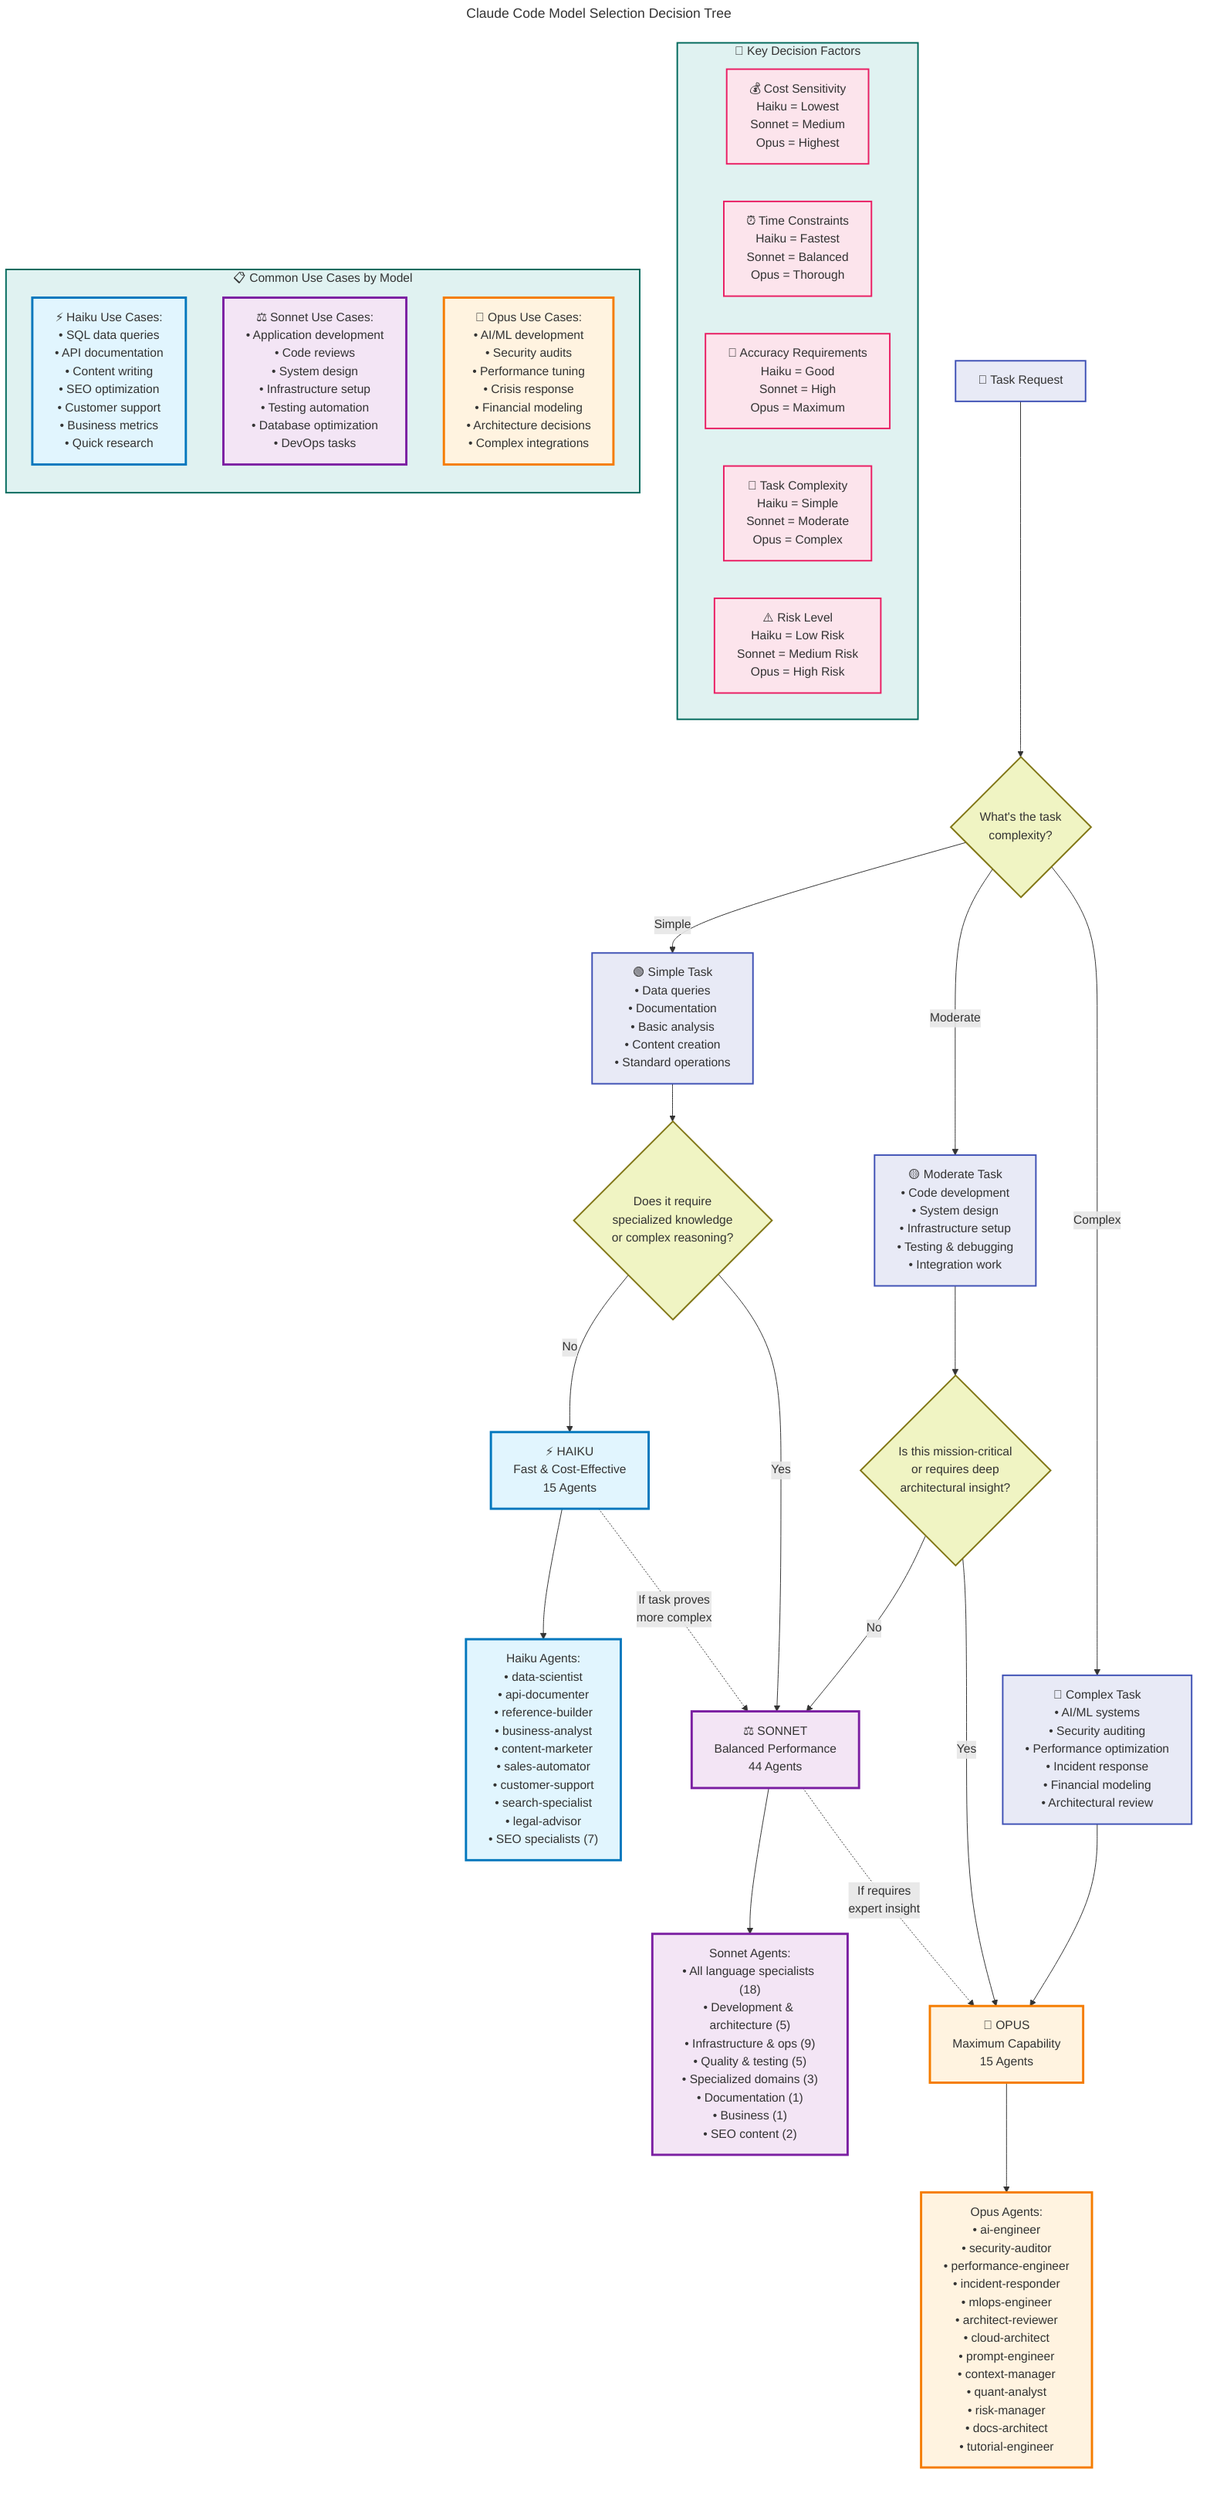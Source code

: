 ---
title: Claude Code Model Selection Decision Tree
---
graph TD
    Start["🤔 Task Request"] --> Complexity{"What's the task<br/>complexity?"}
    
    %% Simple Tasks Branch
    Complexity -->|Simple| Simple["🟢 Simple Task<br/>• Data queries<br/>• Documentation<br/>• Basic analysis<br/>• Content creation<br/>• Standard operations"]
    
    Simple --> HaikuCriteria{"Does it require<br/>specialized knowledge<br/>or complex reasoning?"}
    HaikuCriteria -->|No| HaikuModel["⚡ HAIKU<br/>Fast & Cost-Effective<br/>15 Agents"]
    HaikuCriteria -->|Yes| SonnetModel["⚖️ SONNET<br/>Balanced Performance<br/>44 Agents"]
    
    %% Moderate Tasks Branch
    Complexity -->|Moderate| Moderate["🟡 Moderate Task<br/>• Code development<br/>• System design<br/>• Infrastructure setup<br/>• Testing & debugging<br/>• Integration work"]
    
    Moderate --> ModerateCheck{"Is this mission-critical<br/>or requires deep<br/>architectural insight?"}
    ModerateCheck -->|No| SonnetModel
    ModerateCheck -->|Yes| OpusModel["🧠 OPUS<br/>Maximum Capability<br/>15 Agents"]
    
    %% Complex Tasks Branch
    Complexity -->|Complex| Complex["🔴 Complex Task<br/>• AI/ML systems<br/>• Security auditing<br/>• Performance optimization<br/>• Incident response<br/>• Financial modeling<br/>• Architectural review"]
    
    Complex --> OpusModel
    
    %% Model Details
    HaikuModel --> HaikuAgents["Haiku Agents:<br/>• data-scientist<br/>• api-documenter<br/>• reference-builder<br/>• business-analyst<br/>• content-marketer<br/>• sales-automator<br/>• customer-support<br/>• search-specialist<br/>• legal-advisor<br/>• SEO specialists (7)"]
    
    SonnetModel --> SonnetAgents["Sonnet Agents:<br/>• All language specialists (18)<br/>• Development & architecture (5)<br/>• Infrastructure & ops (9)<br/>• Quality & testing (5)<br/>• Specialized domains (3)<br/>• Documentation (1)<br/>• Business (1)<br/>• SEO content (2)"]
    
    OpusModel --> OpusAgents["Opus Agents:<br/>• ai-engineer<br/>• security-auditor<br/>• performance-engineer<br/>• incident-responder<br/>• mlops-engineer<br/>• architect-reviewer<br/>• cloud-architect<br/>• prompt-engineer<br/>• context-manager<br/>• quant-analyst<br/>• risk-manager<br/>• docs-architect<br/>• tutorial-engineer"]
    
    %% Decision Factors
    subgraph DecisionFactors ["🎯 Key Decision Factors"]
        Factor1["💰 Cost Sensitivity<br/>Haiku = Lowest<br/>Sonnet = Medium<br/>Opus = Highest"]
        Factor2["⏰ Time Constraints<br/>Haiku = Fastest<br/>Sonnet = Balanced<br/>Opus = Thorough"]
        Factor3["🎯 Accuracy Requirements<br/>Haiku = Good<br/>Sonnet = High<br/>Opus = Maximum"]
        Factor4["🔧 Task Complexity<br/>Haiku = Simple<br/>Sonnet = Moderate<br/>Opus = Complex"]
        Factor5["⚠️ Risk Level<br/>Haiku = Low Risk<br/>Sonnet = Medium Risk<br/>Opus = High Risk"]
    end
    
    %% Use Case Examples
    subgraph UseCases ["📋 Common Use Cases by Model"]
        direction TB
        
        HaikuUses["⚡ Haiku Use Cases:<br/>• SQL data queries<br/>• API documentation<br/>• Content writing<br/>• SEO optimization<br/>• Customer support<br/>• Business metrics<br/>• Quick research"]
        
        SonnetUses["⚖️ Sonnet Use Cases:<br/>• Application development<br/>• Code reviews<br/>• System design<br/>• Infrastructure setup<br/>• Testing automation<br/>• Database optimization<br/>• DevOps tasks"]
        
        OpusUses["🧠 Opus Use Cases:<br/>• AI/ML development<br/>• Security audits<br/>• Performance tuning<br/>• Crisis response<br/>• Financial modeling<br/>• Architecture decisions<br/>• Complex integrations"]
    end
    
    %% Escalation Path
    HaikuModel -.->|"If task proves<br/>more complex"| SonnetModel
    SonnetModel -.->|"If requires<br/>expert insight"| OpusModel
    
    %% Styling
    classDef haiku fill:#e1f5fe,stroke:#0277bd,stroke-width:3px
    classDef sonnet fill:#f3e5f5,stroke:#7b1fa2,stroke-width:3px
    classDef opus fill:#fff3e0,stroke:#f57c00,stroke-width:3px
    classDef decision fill:#f0f4c3,stroke:#827717,stroke-width:2px
    classDef task fill:#e8eaf6,stroke:#3f51b5,stroke-width:2px
    classDef factor fill:#fce4ec,stroke:#e91e63,stroke-width:2px
    classDef usecase fill:#e0f2f1,stroke:#00695c,stroke-width:2px
    
    class HaikuModel,HaikuAgents,HaikuUses haiku
    class SonnetModel,SonnetAgents,SonnetUses sonnet
    class OpusModel,OpusAgents,OpusUses opus
    class Complexity,HaikuCriteria,ModerateCheck decision
    class Start,Simple,Moderate,Complex task
    class Factor1,Factor2,Factor3,Factor4,Factor5 factor
    class DecisionFactors,UseCases usecase